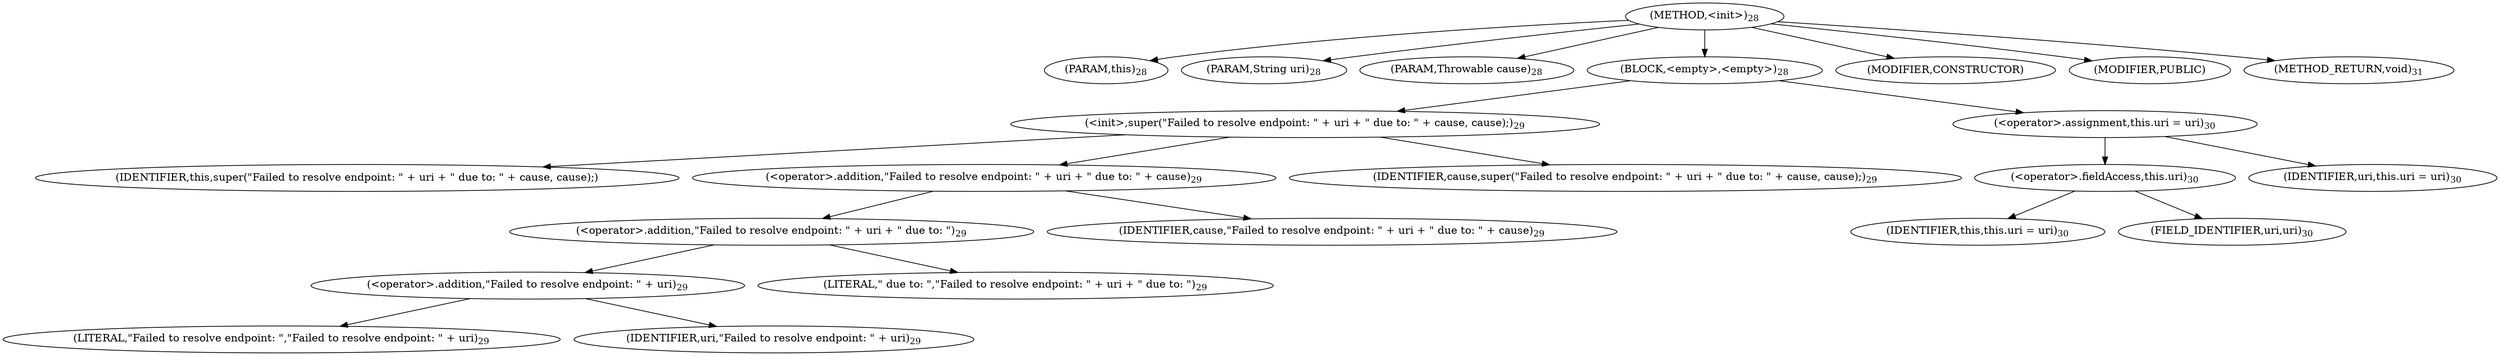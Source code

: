 digraph "&lt;init&gt;" {  
"11" [label = <(METHOD,&lt;init&gt;)<SUB>28</SUB>> ]
"4" [label = <(PARAM,this)<SUB>28</SUB>> ]
"12" [label = <(PARAM,String uri)<SUB>28</SUB>> ]
"13" [label = <(PARAM,Throwable cause)<SUB>28</SUB>> ]
"14" [label = <(BLOCK,&lt;empty&gt;,&lt;empty&gt;)<SUB>28</SUB>> ]
"15" [label = <(&lt;init&gt;,super(&quot;Failed to resolve endpoint: &quot; + uri + &quot; due to: &quot; + cause, cause);)<SUB>29</SUB>> ]
"3" [label = <(IDENTIFIER,this,super(&quot;Failed to resolve endpoint: &quot; + uri + &quot; due to: &quot; + cause, cause);)> ]
"16" [label = <(&lt;operator&gt;.addition,&quot;Failed to resolve endpoint: &quot; + uri + &quot; due to: &quot; + cause)<SUB>29</SUB>> ]
"17" [label = <(&lt;operator&gt;.addition,&quot;Failed to resolve endpoint: &quot; + uri + &quot; due to: &quot;)<SUB>29</SUB>> ]
"18" [label = <(&lt;operator&gt;.addition,&quot;Failed to resolve endpoint: &quot; + uri)<SUB>29</SUB>> ]
"19" [label = <(LITERAL,&quot;Failed to resolve endpoint: &quot;,&quot;Failed to resolve endpoint: &quot; + uri)<SUB>29</SUB>> ]
"20" [label = <(IDENTIFIER,uri,&quot;Failed to resolve endpoint: &quot; + uri)<SUB>29</SUB>> ]
"21" [label = <(LITERAL,&quot; due to: &quot;,&quot;Failed to resolve endpoint: &quot; + uri + &quot; due to: &quot;)<SUB>29</SUB>> ]
"22" [label = <(IDENTIFIER,cause,&quot;Failed to resolve endpoint: &quot; + uri + &quot; due to: &quot; + cause)<SUB>29</SUB>> ]
"23" [label = <(IDENTIFIER,cause,super(&quot;Failed to resolve endpoint: &quot; + uri + &quot; due to: &quot; + cause, cause);)<SUB>29</SUB>> ]
"24" [label = <(&lt;operator&gt;.assignment,this.uri = uri)<SUB>30</SUB>> ]
"25" [label = <(&lt;operator&gt;.fieldAccess,this.uri)<SUB>30</SUB>> ]
"5" [label = <(IDENTIFIER,this,this.uri = uri)<SUB>30</SUB>> ]
"26" [label = <(FIELD_IDENTIFIER,uri,uri)<SUB>30</SUB>> ]
"27" [label = <(IDENTIFIER,uri,this.uri = uri)<SUB>30</SUB>> ]
"28" [label = <(MODIFIER,CONSTRUCTOR)> ]
"29" [label = <(MODIFIER,PUBLIC)> ]
"30" [label = <(METHOD_RETURN,void)<SUB>31</SUB>> ]
  "11" -> "4" 
  "11" -> "12" 
  "11" -> "13" 
  "11" -> "14" 
  "11" -> "28" 
  "11" -> "29" 
  "11" -> "30" 
  "14" -> "15" 
  "14" -> "24" 
  "15" -> "3" 
  "15" -> "16" 
  "15" -> "23" 
  "16" -> "17" 
  "16" -> "22" 
  "17" -> "18" 
  "17" -> "21" 
  "18" -> "19" 
  "18" -> "20" 
  "24" -> "25" 
  "24" -> "27" 
  "25" -> "5" 
  "25" -> "26" 
}
